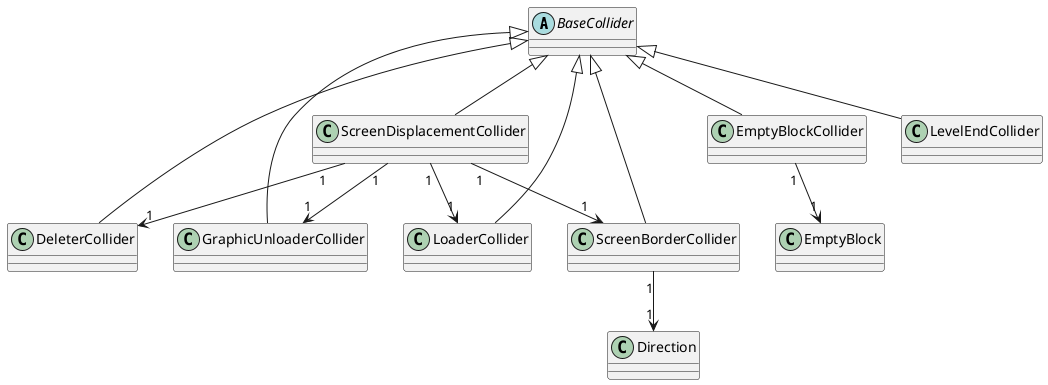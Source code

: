 @startuml
abstract BaseCollider

DeleterCollider -u-|> BaseCollider

EmptyBlockCollider -u-|> BaseCollider
EmptyBlockCollider "1" --> "1" EmptyBlock

GraphicUnloaderCollider -u-|> BaseCollider

LevelEndCollider -u-|> BaseCollider

LoaderCollider -u-|> BaseCollider

ScreenBorderCollider -u-|> BaseCollider
ScreenBorderCollider "1" --> "1" Direction

ScreenDisplacementCollider -u-|> BaseCollider
ScreenDisplacementCollider "1" --> "1" ScreenBorderCollider
ScreenDisplacementCollider "1" --> "1" LoaderCollider
ScreenDisplacementCollider "1" --> "1" GraphicUnloaderCollider
ScreenDisplacementCollider "1" --> "1" DeleterCollider
@enduml
